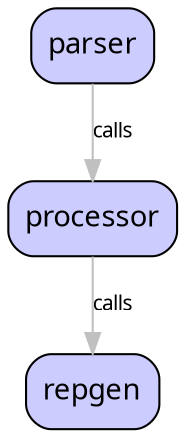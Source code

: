 digraph G{
        node[shape=box style="rounded,filled" fontname=Sans fillcolor="#ccccff"]  //i'm terrible partial to to perrywinkle blue ;)
        //compound=true
        //rankdir=LR
        //outputMode=nodesfirst
        
    parser -> processor [label="calls",color=gray, fontname=Sans fontsize="10"]
    
    processor -> repgen [label="calls",color=gray, fontname=Sans fontsize="10"]
    
}
